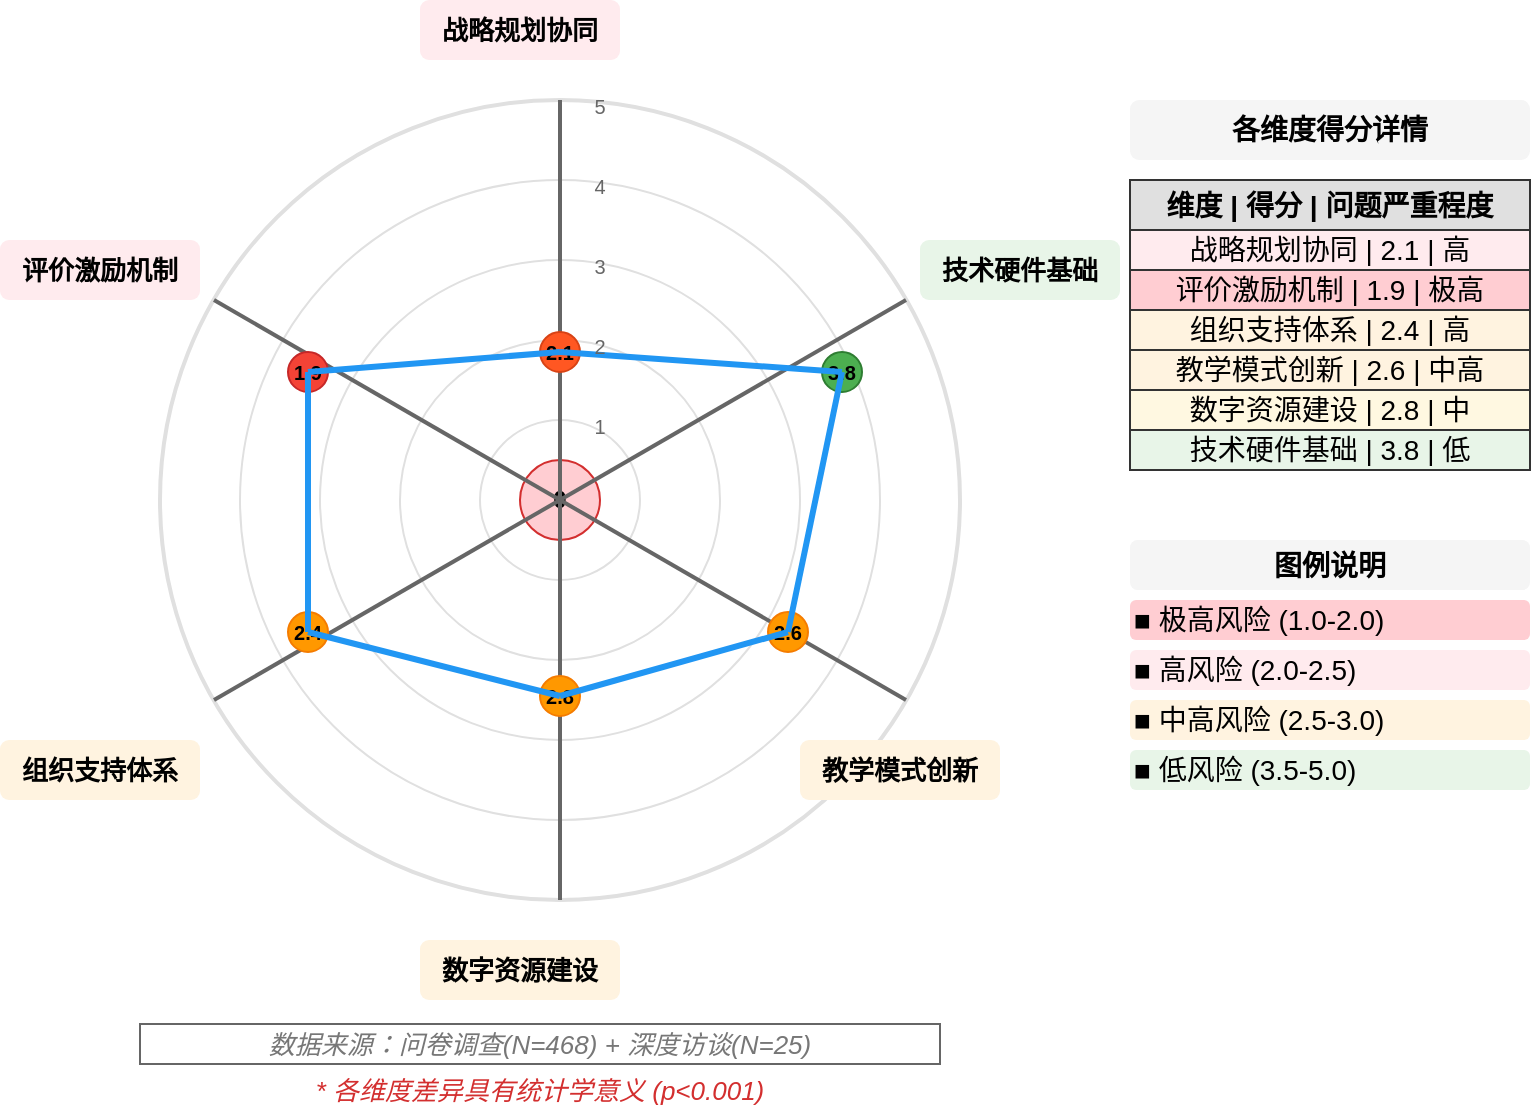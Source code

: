 <mxfile version="28.1.0">
  <diagram name="Page-1" id="diagram-1">
    <mxGraphModel dx="1420" dy="743" grid="1" gridSize="10" guides="1" tooltips="1" connect="1" arrows="1" fold="1" page="1" pageScale="1" pageWidth="1400" pageHeight="1000" background="#ffffff" math="0" shadow="0">
      <root>
        <mxCell id="0" />
        <mxCell id="1" parent="0" />
        <mxCell id="center" value="0" style="ellipse;whiteSpace=wrap;html=1;fillColor=#ffcdd2;strokeColor=#d32f2f;fontSize=12;fontStyle=1;" parent="1" vertex="1">
          <mxGeometry x="694" y="378" width="40" height="40" as="geometry" />
        </mxCell>
        <mxCell id="circle-5" value="" style="ellipse;whiteSpace=wrap;html=1;fillColor=none;strokeColor=#e0e0e0;strokeWidth=2;" parent="1" vertex="1">
          <mxGeometry x="514" y="198" width="400" height="400" as="geometry" />
        </mxCell>
        <mxCell id="circle-4" value="" style="ellipse;whiteSpace=wrap;html=1;fillColor=none;strokeColor=#e0e0e0;strokeWidth=1;" parent="1" vertex="1">
          <mxGeometry x="554" y="238" width="320" height="320" as="geometry" />
        </mxCell>
        <mxCell id="circle-3" value="" style="ellipse;whiteSpace=wrap;html=1;fillColor=none;strokeColor=#e0e0e0;strokeWidth=1;" parent="1" vertex="1">
          <mxGeometry x="594" y="278" width="240" height="240" as="geometry" />
        </mxCell>
        <mxCell id="circle-2" value="" style="ellipse;whiteSpace=wrap;html=1;fillColor=none;strokeColor=#e0e0e0;strokeWidth=1;" parent="1" vertex="1">
          <mxGeometry x="634" y="318" width="160" height="160" as="geometry" />
        </mxCell>
        <mxCell id="circle-1" value="" style="ellipse;whiteSpace=wrap;html=1;fillColor=none;strokeColor=#e0e0e0;strokeWidth=1;" parent="1" vertex="1">
          <mxGeometry x="674" y="358" width="80" height="80" as="geometry" />
        </mxCell>
        <mxCell id="axis-1" value="" style="endArrow=none;html=1;strokeColor=#666666;strokeWidth=2;" parent="1" edge="1">
          <mxGeometry width="50" height="50" relative="1" as="geometry">
            <mxPoint x="714" y="398" as="sourcePoint" />
            <mxPoint x="714" y="198" as="targetPoint" />
          </mxGeometry>
        </mxCell>
        <mxCell id="axis-2" value="" style="endArrow=none;html=1;strokeColor=#666666;strokeWidth=2;" parent="1" edge="1">
          <mxGeometry width="50" height="50" relative="1" as="geometry">
            <mxPoint x="714" y="398" as="sourcePoint" />
            <mxPoint x="887" y="298" as="targetPoint" />
          </mxGeometry>
        </mxCell>
        <mxCell id="axis-3" value="" style="endArrow=none;html=1;strokeColor=#666666;strokeWidth=2;" parent="1" edge="1">
          <mxGeometry width="50" height="50" relative="1" as="geometry">
            <mxPoint x="714" y="398" as="sourcePoint" />
            <mxPoint x="887" y="498" as="targetPoint" />
          </mxGeometry>
        </mxCell>
        <mxCell id="axis-4" value="" style="endArrow=none;html=1;strokeColor=#666666;strokeWidth=2;" parent="1" edge="1">
          <mxGeometry width="50" height="50" relative="1" as="geometry">
            <mxPoint x="714" y="398" as="sourcePoint" />
            <mxPoint x="714" y="598" as="targetPoint" />
          </mxGeometry>
        </mxCell>
        <mxCell id="axis-5" value="" style="endArrow=none;html=1;strokeColor=#666666;strokeWidth=2;" parent="1" edge="1">
          <mxGeometry width="50" height="50" relative="1" as="geometry">
            <mxPoint x="714" y="398" as="sourcePoint" />
            <mxPoint x="541" y="498" as="targetPoint" />
          </mxGeometry>
        </mxCell>
        <mxCell id="axis-6" value="" style="endArrow=none;html=1;strokeColor=#666666;strokeWidth=2;" parent="1" edge="1">
          <mxGeometry width="50" height="50" relative="1" as="geometry">
            <mxPoint x="714" y="398" as="sourcePoint" />
            <mxPoint x="541" y="298" as="targetPoint" />
          </mxGeometry>
        </mxCell>
        <mxCell id="point-1" value="2.1" style="ellipse;whiteSpace=wrap;html=1;fillColor=#ff5722;strokeColor=#d84315;fontSize=10;fontStyle=1;" parent="1" vertex="1">
          <mxGeometry x="704" y="314" width="20" height="20" as="geometry" />
        </mxCell>
        <mxCell id="point-2" value="3.8" style="ellipse;whiteSpace=wrap;html=1;fillColor=#4caf50;strokeColor=#2e7d32;fontSize=10;fontStyle=1;" parent="1" vertex="1">
          <mxGeometry x="845" y="324" width="20" height="20" as="geometry" />
        </mxCell>
        <mxCell id="point-3" value="2.6" style="ellipse;whiteSpace=wrap;html=1;fillColor=#ff9800;strokeColor=#f57c00;fontSize=10;fontStyle=1;" parent="1" vertex="1">
          <mxGeometry x="818" y="454" width="20" height="20" as="geometry" />
        </mxCell>
        <mxCell id="point-4" value="2.8" style="ellipse;whiteSpace=wrap;html=1;fillColor=#ff9800;strokeColor=#f57c00;fontSize=10;fontStyle=1;" parent="1" vertex="1">
          <mxGeometry x="704" y="486" width="20" height="20" as="geometry" />
        </mxCell>
        <mxCell id="point-5" value="2.4" style="ellipse;whiteSpace=wrap;html=1;fillColor=#ff9800;strokeColor=#f57c00;fontSize=10;fontStyle=1;" parent="1" vertex="1">
          <mxGeometry x="578" y="454" width="20" height="20" as="geometry" />
        </mxCell>
        <mxCell id="point-6" value="1.9" style="ellipse;whiteSpace=wrap;html=1;fillColor=#f44336;strokeColor=#c62828;fontSize=10;fontStyle=1;" parent="1" vertex="1">
          <mxGeometry x="578" y="324" width="20" height="20" as="geometry" />
        </mxCell>
        <mxCell id="radar-line-1" value="" style="endArrow=none;html=1;strokeColor=#2196f3;strokeWidth=3;fillColor=#2196f3;" parent="1" edge="1">
          <mxGeometry width="50" height="50" relative="1" as="geometry">
            <mxPoint x="714" y="324" as="sourcePoint" />
            <mxPoint x="855" y="334" as="targetPoint" />
          </mxGeometry>
        </mxCell>
        <mxCell id="radar-line-2" value="" style="endArrow=none;html=1;strokeColor=#2196f3;strokeWidth=3;" parent="1" edge="1">
          <mxGeometry width="50" height="50" relative="1" as="geometry">
            <mxPoint x="855" y="334" as="sourcePoint" />
            <mxPoint x="828" y="464" as="targetPoint" />
          </mxGeometry>
        </mxCell>
        <mxCell id="radar-line-3" value="" style="endArrow=none;html=1;strokeColor=#2196f3;strokeWidth=3;" parent="1" edge="1">
          <mxGeometry width="50" height="50" relative="1" as="geometry">
            <mxPoint x="828" y="464" as="sourcePoint" />
            <mxPoint x="714" y="496" as="targetPoint" />
          </mxGeometry>
        </mxCell>
        <mxCell id="radar-line-4" value="" style="endArrow=none;html=1;strokeColor=#2196f3;strokeWidth=3;" parent="1" edge="1">
          <mxGeometry width="50" height="50" relative="1" as="geometry">
            <mxPoint x="714" y="496" as="sourcePoint" />
            <mxPoint x="588" y="464" as="targetPoint" />
          </mxGeometry>
        </mxCell>
        <mxCell id="radar-line-5" value="" style="endArrow=none;html=1;strokeColor=#2196f3;strokeWidth=3;" parent="1" edge="1">
          <mxGeometry width="50" height="50" relative="1" as="geometry">
            <mxPoint x="588" y="464" as="sourcePoint" />
            <mxPoint x="588" y="334" as="targetPoint" />
          </mxGeometry>
        </mxCell>
        <mxCell id="radar-line-6" value="" style="endArrow=none;html=1;strokeColor=#2196f3;strokeWidth=3;" parent="1" edge="1">
          <mxGeometry width="50" height="50" relative="1" as="geometry">
            <mxPoint x="588" y="334" as="sourcePoint" />
            <mxPoint x="714" y="324" as="targetPoint" />
          </mxGeometry>
        </mxCell>
        <mxCell id="label-1" value="战略规划协同" style="text;html=1;strokeColor=none;fillColor=#ffebee;align=center;verticalAlign=middle;whiteSpace=wrap;rounded=1;fontSize=13;fontStyle=1;" parent="1" vertex="1">
          <mxGeometry x="644" y="148" width="100" height="30" as="geometry" />
        </mxCell>
        <mxCell id="label-2" value="技术硬件基础" style="text;html=1;strokeColor=none;fillColor=#e8f5e8;align=center;verticalAlign=middle;whiteSpace=wrap;rounded=1;fontSize=13;fontStyle=1;" parent="1" vertex="1">
          <mxGeometry x="894" y="268" width="100" height="30" as="geometry" />
        </mxCell>
        <mxCell id="label-3" value="教学模式创新" style="text;html=1;strokeColor=none;fillColor=#fff3e0;align=center;verticalAlign=middle;whiteSpace=wrap;rounded=1;fontSize=13;fontStyle=1;" parent="1" vertex="1">
          <mxGeometry x="834" y="518" width="100" height="30" as="geometry" />
        </mxCell>
        <mxCell id="label-4" value="数字资源建设" style="text;html=1;strokeColor=none;fillColor=#fff3e0;align=center;verticalAlign=middle;whiteSpace=wrap;rounded=1;fontSize=13;fontStyle=1;" parent="1" vertex="1">
          <mxGeometry x="644" y="618" width="100" height="30" as="geometry" />
        </mxCell>
        <mxCell id="label-5" value="组织支持体系" style="text;html=1;strokeColor=none;fillColor=#fff3e0;align=center;verticalAlign=middle;whiteSpace=wrap;rounded=1;fontSize=13;fontStyle=1;" parent="1" vertex="1">
          <mxGeometry x="434" y="518" width="100" height="30" as="geometry" />
        </mxCell>
        <mxCell id="label-6" value="评价激励机制" style="text;html=1;strokeColor=none;fillColor=#ffebee;align=center;verticalAlign=middle;whiteSpace=wrap;rounded=1;fontSize=13;fontStyle=1;" parent="1" vertex="1">
          <mxGeometry x="434" y="268" width="100" height="30" as="geometry" />
        </mxCell>
        <mxCell id="scale-5" value="5" style="text;html=1;strokeColor=none;fillColor=none;align=center;verticalAlign=middle;whiteSpace=wrap;rounded=0;fontSize=10;fontColor=#666666;" parent="1" vertex="1">
          <mxGeometry x="724" y="193" width="20" height="15" as="geometry" />
        </mxCell>
        <mxCell id="scale-4" value="4" style="text;html=1;strokeColor=none;fillColor=none;align=center;verticalAlign=middle;whiteSpace=wrap;rounded=0;fontSize=10;fontColor=#666666;" parent="1" vertex="1">
          <mxGeometry x="724" y="233" width="20" height="15" as="geometry" />
        </mxCell>
        <mxCell id="scale-3" value="3" style="text;html=1;strokeColor=none;fillColor=none;align=center;verticalAlign=middle;whiteSpace=wrap;rounded=0;fontSize=10;fontColor=#666666;" parent="1" vertex="1">
          <mxGeometry x="724" y="273" width="20" height="15" as="geometry" />
        </mxCell>
        <mxCell id="scale-2" value="2" style="text;html=1;strokeColor=none;fillColor=none;align=center;verticalAlign=middle;whiteSpace=wrap;rounded=0;fontSize=10;fontColor=#666666;" parent="1" vertex="1">
          <mxGeometry x="724" y="313" width="20" height="15" as="geometry" />
        </mxCell>
        <mxCell id="scale-1" value="1" style="text;html=1;strokeColor=none;fillColor=none;align=center;verticalAlign=middle;whiteSpace=wrap;rounded=0;fontSize=10;fontColor=#666666;" parent="1" vertex="1">
          <mxGeometry x="724" y="353" width="20" height="15" as="geometry" />
        </mxCell>
        <mxCell id="radar-fill" value="" style="shape=mxgraph.basic.polygon;points=[[0.5,0.08],[0.85,0.32],[0.82,0.66],[0.5,0.78],[0.18,0.66],[0.15,0.32]];fillColor=#e3f2fd;strokeColor=#2196f3;strokeWidth=2;opacity=40;" parent="1" vertex="1">
          <mxGeometry x="514" y="198" width="400" height="400" as="geometry" />
        </mxCell>
        <mxCell id="data-table-title" value="各维度得分详情" style="text;html=1;strokeColor=none;fillColor=#f5f5f5;align=center;verticalAlign=middle;whiteSpace=wrap;rounded=1;fontSize=14;fontStyle=1;" parent="1" vertex="1">
          <mxGeometry x="999" y="198" width="200" height="30" as="geometry" />
        </mxCell>
        <mxCell id="table-header" value="维度 | 得分 | 问题严重程度" style="text;html=1;strokeColor=#333333;fillColor=#e0e0e0;align=center;verticalAlign=middle;whiteSpace=wrap;rounded=0;fontSize=14;fontStyle=1;" parent="1" vertex="1">
          <mxGeometry x="999" y="238" width="200" height="25" as="geometry" />
        </mxCell>
        <mxCell id="row-1" value="战略规划协同 | 2.1 | 高" style="text;html=1;strokeColor=#333333;fillColor=#ffebee;align=center;verticalAlign=middle;whiteSpace=wrap;rounded=0;fontSize=14;" parent="1" vertex="1">
          <mxGeometry x="999" y="263" width="200" height="20" as="geometry" />
        </mxCell>
        <mxCell id="row-2" value="评价激励机制 | 1.9 | 极高" style="text;html=1;strokeColor=#333333;fillColor=#ffcdd2;align=center;verticalAlign=middle;whiteSpace=wrap;rounded=0;fontSize=14;" parent="1" vertex="1">
          <mxGeometry x="999" y="283" width="200" height="20" as="geometry" />
        </mxCell>
        <mxCell id="row-3" value="组织支持体系 | 2.4 | 高" style="text;html=1;strokeColor=#333333;fillColor=#fff3e0;align=center;verticalAlign=middle;whiteSpace=wrap;rounded=0;fontSize=14;" parent="1" vertex="1">
          <mxGeometry x="999" y="303" width="200" height="20" as="geometry" />
        </mxCell>
        <mxCell id="row-4" value="教学模式创新 | 2.6 | 中高" style="text;html=1;strokeColor=#333333;fillColor=#fff3e0;align=center;verticalAlign=middle;whiteSpace=wrap;rounded=0;fontSize=14;" parent="1" vertex="1">
          <mxGeometry x="999" y="323" width="200" height="20" as="geometry" />
        </mxCell>
        <mxCell id="row-5" value="数字资源建设 | 2.8 | 中" style="text;html=1;strokeColor=#333333;fillColor=#fff8e1;align=center;verticalAlign=middle;whiteSpace=wrap;rounded=0;fontSize=14;" parent="1" vertex="1">
          <mxGeometry x="999" y="343" width="200" height="20" as="geometry" />
        </mxCell>
        <mxCell id="row-6" value="技术硬件基础 | 3.8 | 低" style="text;html=1;strokeColor=#333333;fillColor=#e8f5e8;align=center;verticalAlign=middle;whiteSpace=wrap;rounded=0;fontSize=14;" parent="1" vertex="1">
          <mxGeometry x="999" y="363" width="200" height="20" as="geometry" />
        </mxCell>
        <mxCell id="legend-title" value="图例说明" style="text;html=1;strokeColor=none;fillColor=#f5f5f5;align=center;verticalAlign=middle;whiteSpace=wrap;rounded=1;fontSize=14;fontStyle=1;" parent="1" vertex="1">
          <mxGeometry x="999" y="418" width="200" height="25" as="geometry" />
        </mxCell>
        <mxCell id="legend-extreme" value="■ 极高风险 (1.0-2.0)" style="text;html=1;strokeColor=none;fillColor=#ffcdd2;align=left;verticalAlign=middle;whiteSpace=wrap;rounded=1;fontSize=14;" parent="1" vertex="1">
          <mxGeometry x="999" y="448" width="200" height="20" as="geometry" />
        </mxCell>
        <mxCell id="legend-high" value="■ 高风险 (2.0-2.5)" style="text;html=1;strokeColor=none;fillColor=#ffebee;align=left;verticalAlign=middle;whiteSpace=wrap;rounded=1;fontSize=14;" parent="1" vertex="1">
          <mxGeometry x="999" y="473" width="200" height="20" as="geometry" />
        </mxCell>
        <mxCell id="legend-medium-high" value="■ 中高风险 (2.5-3.0)" style="text;html=1;strokeColor=none;fillColor=#fff3e0;align=left;verticalAlign=middle;whiteSpace=wrap;rounded=1;fontSize=14;" parent="1" vertex="1">
          <mxGeometry x="999" y="498" width="200" height="20" as="geometry" />
        </mxCell>
        <mxCell id="legend-low" value="■ 低风险 (3.5-5.0)" style="text;html=1;strokeColor=none;fillColor=#e8f5e8;align=left;verticalAlign=middle;whiteSpace=wrap;rounded=1;fontSize=14;" parent="1" vertex="1">
          <mxGeometry x="999" y="523" width="200" height="20" as="geometry" />
        </mxCell>
        <mxCell id="data-source" value="数据来源：问卷调查(N=468) + 深度访谈(N=25)" style="text;html=1;strokeColor=#666666;fillColor=none;align=center;verticalAlign=middle;whiteSpace=wrap;rounded=0;fontSize=13;fontStyle=2;fontColor=#777777;" parent="1" vertex="1">
          <mxGeometry x="504" y="660" width="400" height="20" as="geometry" />
        </mxCell>
        <mxCell id="significance" value="* 各维度差异具有统计学意义 (p&amp;lt;0.001)" style="text;html=1;strokeColor=none;fillColor=none;align=center;verticalAlign=middle;whiteSpace=wrap;rounded=0;fontSize=13;fontStyle=2;fontColor=#d32f2f;" parent="1" vertex="1">
          <mxGeometry x="504" y="685" width="400" height="15" as="geometry" />
        </mxCell>
      </root>
    </mxGraphModel>
  </diagram>
</mxfile>
